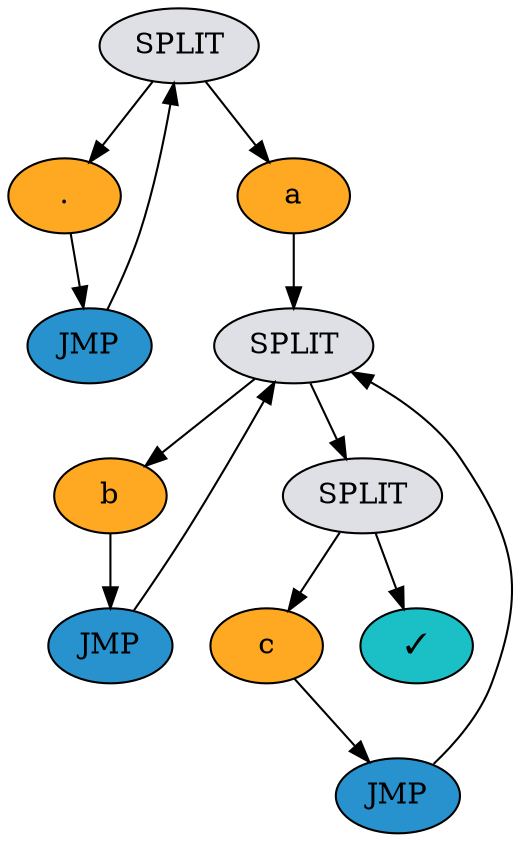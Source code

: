 digraph{
2615202111280 -> 2615202113152
2615202111280 -> 2615202112384
2615202111280 [label="SPLIT" color="black" fillcolor="#dee0e6" style="filled"]
2615202113152 -> 2615202113056
2615202113152 [label ="\." color="black" fillcolor="#ffa822" style="filled"]
2615202113056 -> 2615202111280
2615202113056 [label="JMP" color="black" fillcolor="#2792ce" style="filled"]
2615202112384 -> 2615202112864
2615202112384 [label ="a" color="black" fillcolor="#ffa822" style="filled"]
2615202112864 -> 2615202112096
2615202112864 -> 2615202112720
2615202112864 [label="SPLIT" color="black" fillcolor="#dee0e6" style="filled"]
2615202112096 -> 2615202111616
2615202112096 [label ="b" color="black" fillcolor="#ffa822" style="filled"]
2615202111616 -> 2615202112864
2615202111616 [label="JMP" color="black" fillcolor="#2792ce" style="filled"]
2615202112720 -> 2615202112144
2615202112720 -> 2615196335696
2615202112720 [label="SPLIT" color="black" fillcolor="#dee0e6" style="filled"]
2615202112144 -> 2615202113008
2615202112144 [label ="c" color="black" fillcolor="#ffa822" style="filled"]
2615202113008 -> 2615202112864
2615202113008 [label="JMP" color="black" fillcolor="#2792ce" style="filled"]
2615196335696 [label="✓" color="black"  fillcolor="#1ac0c6"	style="filled"]

}